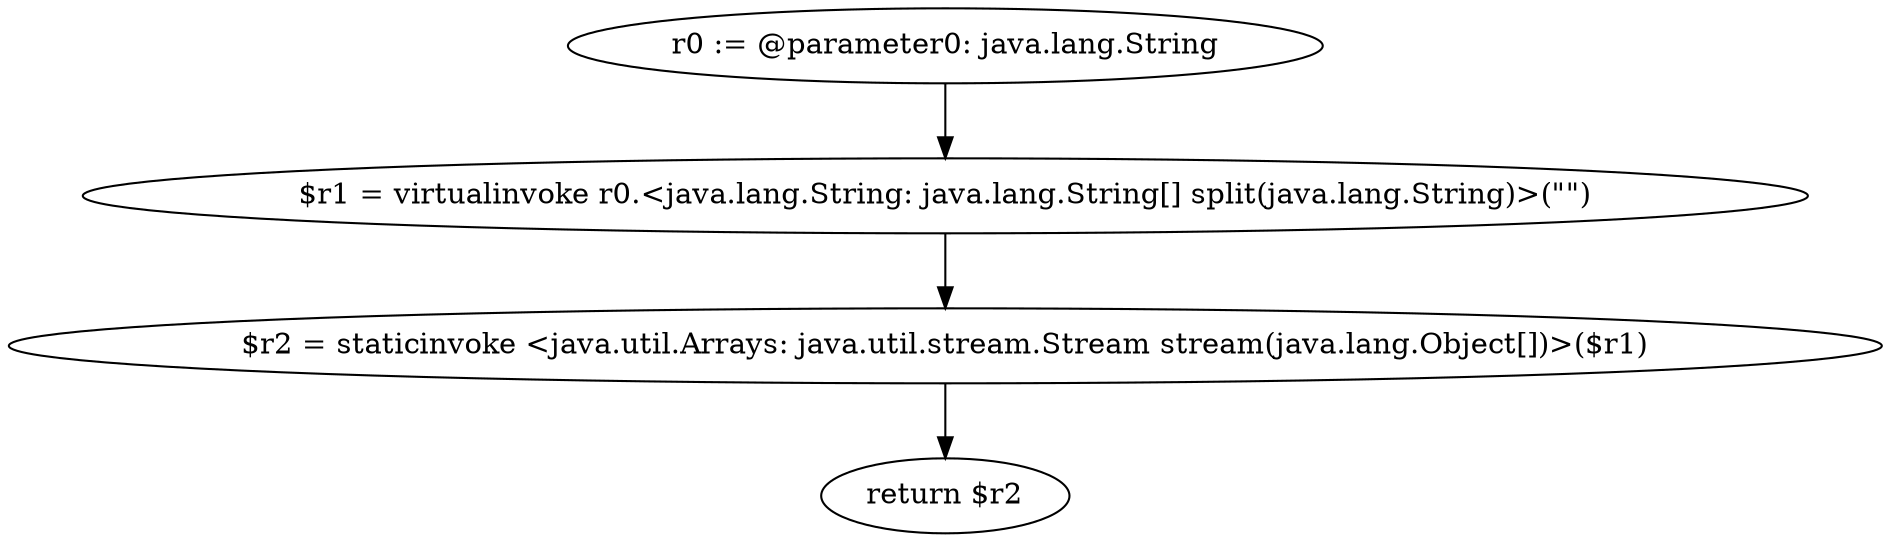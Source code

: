 digraph "unitGraph" {
    "r0 := @parameter0: java.lang.String"
    "$r1 = virtualinvoke r0.<java.lang.String: java.lang.String[] split(java.lang.String)>(\"\")"
    "$r2 = staticinvoke <java.util.Arrays: java.util.stream.Stream stream(java.lang.Object[])>($r1)"
    "return $r2"
    "r0 := @parameter0: java.lang.String"->"$r1 = virtualinvoke r0.<java.lang.String: java.lang.String[] split(java.lang.String)>(\"\")";
    "$r1 = virtualinvoke r0.<java.lang.String: java.lang.String[] split(java.lang.String)>(\"\")"->"$r2 = staticinvoke <java.util.Arrays: java.util.stream.Stream stream(java.lang.Object[])>($r1)";
    "$r2 = staticinvoke <java.util.Arrays: java.util.stream.Stream stream(java.lang.Object[])>($r1)"->"return $r2";
}
